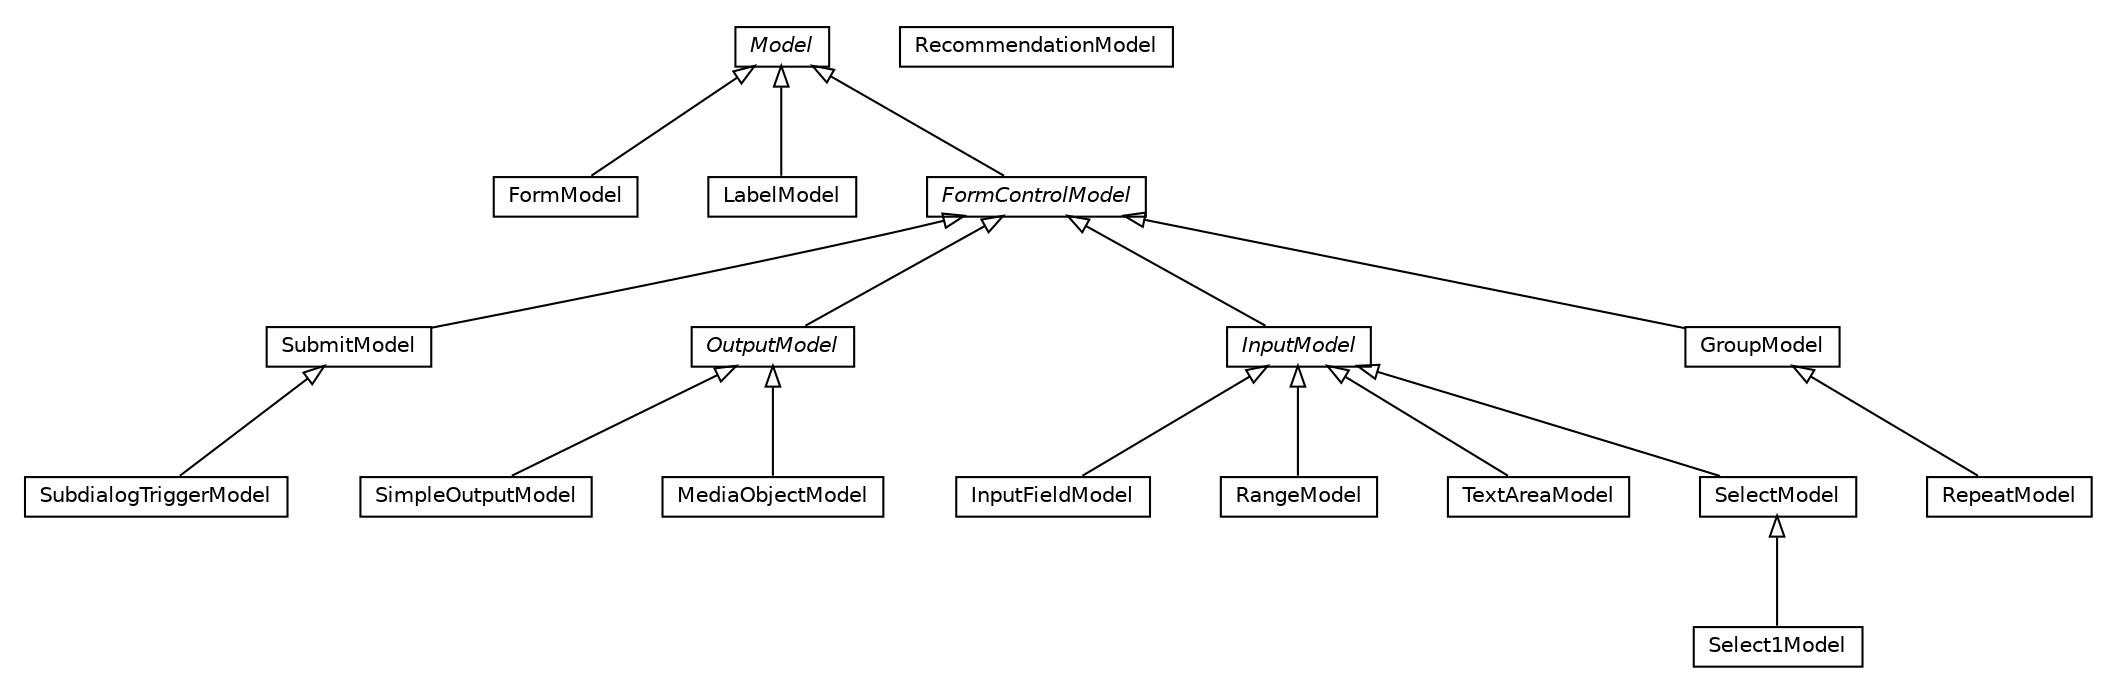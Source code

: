 #!/usr/local/bin/dot
#
# Class diagram 
# Generated by UMLGraph version R5_6-24-gf6e263 (http://www.umlgraph.org/)
#

digraph G {
	edge [fontname="Helvetica",fontsize=10,labelfontname="Helvetica",labelfontsize=10];
	node [fontname="Helvetica",fontsize=10,shape=plaintext];
	nodesep=0.25;
	ranksep=0.5;
	// org.universAAL.ui.ui.handler.web.html.model.SimpleOutputModel
	c1126752 [label=<<table title="org.universAAL.ui.ui.handler.web.html.model.SimpleOutputModel" border="0" cellborder="1" cellspacing="0" cellpadding="2" port="p" href="./SimpleOutputModel.html">
		<tr><td><table border="0" cellspacing="0" cellpadding="1">
<tr><td align="center" balign="center"> SimpleOutputModel </td></tr>
		</table></td></tr>
		</table>>, URL="./SimpleOutputModel.html", fontname="Helvetica", fontcolor="black", fontsize=10.0];
	// org.universAAL.ui.ui.handler.web.html.model.FormModel
	c1126753 [label=<<table title="org.universAAL.ui.ui.handler.web.html.model.FormModel" border="0" cellborder="1" cellspacing="0" cellpadding="2" port="p" href="./FormModel.html">
		<tr><td><table border="0" cellspacing="0" cellpadding="1">
<tr><td align="center" balign="center"> FormModel </td></tr>
		</table></td></tr>
		</table>>, URL="./FormModel.html", fontname="Helvetica", fontcolor="black", fontsize=10.0];
	// org.universAAL.ui.ui.handler.web.html.model.Model
	c1126754 [label=<<table title="org.universAAL.ui.ui.handler.web.html.model.Model" border="0" cellborder="1" cellspacing="0" cellpadding="2" port="p" href="./Model.html">
		<tr><td><table border="0" cellspacing="0" cellpadding="1">
<tr><td align="center" balign="center"><font face="Helvetica-Oblique"> Model </font></td></tr>
		</table></td></tr>
		</table>>, URL="./Model.html", fontname="Helvetica", fontcolor="black", fontsize=10.0];
	// org.universAAL.ui.ui.handler.web.html.model.InputFieldModel
	c1126755 [label=<<table title="org.universAAL.ui.ui.handler.web.html.model.InputFieldModel" border="0" cellborder="1" cellspacing="0" cellpadding="2" port="p" href="./InputFieldModel.html">
		<tr><td><table border="0" cellspacing="0" cellpadding="1">
<tr><td align="center" balign="center"> InputFieldModel </td></tr>
		</table></td></tr>
		</table>>, URL="./InputFieldModel.html", fontname="Helvetica", fontcolor="black", fontsize=10.0];
	// org.universAAL.ui.ui.handler.web.html.model.RangeModel
	c1126756 [label=<<table title="org.universAAL.ui.ui.handler.web.html.model.RangeModel" border="0" cellborder="1" cellspacing="0" cellpadding="2" port="p" href="./RangeModel.html">
		<tr><td><table border="0" cellspacing="0" cellpadding="1">
<tr><td align="center" balign="center"> RangeModel </td></tr>
		</table></td></tr>
		</table>>, URL="./RangeModel.html", fontname="Helvetica", fontcolor="black", fontsize=10.0];
	// org.universAAL.ui.ui.handler.web.html.model.RepeatModel
	c1126757 [label=<<table title="org.universAAL.ui.ui.handler.web.html.model.RepeatModel" border="0" cellborder="1" cellspacing="0" cellpadding="2" port="p" href="./RepeatModel.html">
		<tr><td><table border="0" cellspacing="0" cellpadding="1">
<tr><td align="center" balign="center"> RepeatModel </td></tr>
		</table></td></tr>
		</table>>, URL="./RepeatModel.html", fontname="Helvetica", fontcolor="black", fontsize=10.0];
	// org.universAAL.ui.ui.handler.web.html.model.TextAreaModel
	c1126758 [label=<<table title="org.universAAL.ui.ui.handler.web.html.model.TextAreaModel" border="0" cellborder="1" cellspacing="0" cellpadding="2" port="p" href="./TextAreaModel.html">
		<tr><td><table border="0" cellspacing="0" cellpadding="1">
<tr><td align="center" balign="center"> TextAreaModel </td></tr>
		</table></td></tr>
		</table>>, URL="./TextAreaModel.html", fontname="Helvetica", fontcolor="black", fontsize=10.0];
	// org.universAAL.ui.ui.handler.web.html.model.SelectModel
	c1126759 [label=<<table title="org.universAAL.ui.ui.handler.web.html.model.SelectModel" border="0" cellborder="1" cellspacing="0" cellpadding="2" port="p" href="./SelectModel.html">
		<tr><td><table border="0" cellspacing="0" cellpadding="1">
<tr><td align="center" balign="center"> SelectModel </td></tr>
		</table></td></tr>
		</table>>, URL="./SelectModel.html", fontname="Helvetica", fontcolor="black", fontsize=10.0];
	// org.universAAL.ui.ui.handler.web.html.model.SubmitModel
	c1126760 [label=<<table title="org.universAAL.ui.ui.handler.web.html.model.SubmitModel" border="0" cellborder="1" cellspacing="0" cellpadding="2" port="p" href="./SubmitModel.html">
		<tr><td><table border="0" cellspacing="0" cellpadding="1">
<tr><td align="center" balign="center"> SubmitModel </td></tr>
		</table></td></tr>
		</table>>, URL="./SubmitModel.html", fontname="Helvetica", fontcolor="black", fontsize=10.0];
	// org.universAAL.ui.ui.handler.web.html.model.LabelModel
	c1126761 [label=<<table title="org.universAAL.ui.ui.handler.web.html.model.LabelModel" border="0" cellborder="1" cellspacing="0" cellpadding="2" port="p" href="./LabelModel.html">
		<tr><td><table border="0" cellspacing="0" cellpadding="1">
<tr><td align="center" balign="center"> LabelModel </td></tr>
		</table></td></tr>
		</table>>, URL="./LabelModel.html", fontname="Helvetica", fontcolor="black", fontsize=10.0];
	// org.universAAL.ui.ui.handler.web.html.model.Select1Model
	c1126762 [label=<<table title="org.universAAL.ui.ui.handler.web.html.model.Select1Model" border="0" cellborder="1" cellspacing="0" cellpadding="2" port="p" href="./Select1Model.html">
		<tr><td><table border="0" cellspacing="0" cellpadding="1">
<tr><td align="center" balign="center"> Select1Model </td></tr>
		</table></td></tr>
		</table>>, URL="./Select1Model.html", fontname="Helvetica", fontcolor="black", fontsize=10.0];
	// org.universAAL.ui.ui.handler.web.html.model.SubdialogTriggerModel
	c1126763 [label=<<table title="org.universAAL.ui.ui.handler.web.html.model.SubdialogTriggerModel" border="0" cellborder="1" cellspacing="0" cellpadding="2" port="p" href="./SubdialogTriggerModel.html">
		<tr><td><table border="0" cellspacing="0" cellpadding="1">
<tr><td align="center" balign="center"> SubdialogTriggerModel </td></tr>
		</table></td></tr>
		</table>>, URL="./SubdialogTriggerModel.html", fontname="Helvetica", fontcolor="black", fontsize=10.0];
	// org.universAAL.ui.ui.handler.web.html.model.OutputModel
	c1126764 [label=<<table title="org.universAAL.ui.ui.handler.web.html.model.OutputModel" border="0" cellborder="1" cellspacing="0" cellpadding="2" port="p" href="./OutputModel.html">
		<tr><td><table border="0" cellspacing="0" cellpadding="1">
<tr><td align="center" balign="center"><font face="Helvetica-Oblique"> OutputModel </font></td></tr>
		</table></td></tr>
		</table>>, URL="./OutputModel.html", fontname="Helvetica", fontcolor="black", fontsize=10.0];
	// org.universAAL.ui.ui.handler.web.html.model.InputModel
	c1126765 [label=<<table title="org.universAAL.ui.ui.handler.web.html.model.InputModel" border="0" cellborder="1" cellspacing="0" cellpadding="2" port="p" href="./InputModel.html">
		<tr><td><table border="0" cellspacing="0" cellpadding="1">
<tr><td align="center" balign="center"><font face="Helvetica-Oblique"> InputModel </font></td></tr>
		</table></td></tr>
		</table>>, URL="./InputModel.html", fontname="Helvetica", fontcolor="black", fontsize=10.0];
	// org.universAAL.ui.ui.handler.web.html.model.FormControlModel
	c1126766 [label=<<table title="org.universAAL.ui.ui.handler.web.html.model.FormControlModel" border="0" cellborder="1" cellspacing="0" cellpadding="2" port="p" href="./FormControlModel.html">
		<tr><td><table border="0" cellspacing="0" cellpadding="1">
<tr><td align="center" balign="center"><font face="Helvetica-Oblique"> FormControlModel </font></td></tr>
		</table></td></tr>
		</table>>, URL="./FormControlModel.html", fontname="Helvetica", fontcolor="black", fontsize=10.0];
	// org.universAAL.ui.ui.handler.web.html.model.RecommendationModel
	c1126767 [label=<<table title="org.universAAL.ui.ui.handler.web.html.model.RecommendationModel" border="0" cellborder="1" cellspacing="0" cellpadding="2" port="p" href="./RecommendationModel.html">
		<tr><td><table border="0" cellspacing="0" cellpadding="1">
<tr><td align="center" balign="center"> RecommendationModel </td></tr>
		</table></td></tr>
		</table>>, URL="./RecommendationModel.html", fontname="Helvetica", fontcolor="black", fontsize=10.0];
	// org.universAAL.ui.ui.handler.web.html.model.MediaObjectModel
	c1126768 [label=<<table title="org.universAAL.ui.ui.handler.web.html.model.MediaObjectModel" border="0" cellborder="1" cellspacing="0" cellpadding="2" port="p" href="./MediaObjectModel.html">
		<tr><td><table border="0" cellspacing="0" cellpadding="1">
<tr><td align="center" balign="center"> MediaObjectModel </td></tr>
		</table></td></tr>
		</table>>, URL="./MediaObjectModel.html", fontname="Helvetica", fontcolor="black", fontsize=10.0];
	// org.universAAL.ui.ui.handler.web.html.model.GroupModel
	c1126769 [label=<<table title="org.universAAL.ui.ui.handler.web.html.model.GroupModel" border="0" cellborder="1" cellspacing="0" cellpadding="2" port="p" href="./GroupModel.html">
		<tr><td><table border="0" cellspacing="0" cellpadding="1">
<tr><td align="center" balign="center"> GroupModel </td></tr>
		</table></td></tr>
		</table>>, URL="./GroupModel.html", fontname="Helvetica", fontcolor="black", fontsize=10.0];
	//org.universAAL.ui.ui.handler.web.html.model.SimpleOutputModel extends org.universAAL.ui.ui.handler.web.html.model.OutputModel
	c1126764:p -> c1126752:p [dir=back,arrowtail=empty];
	//org.universAAL.ui.ui.handler.web.html.model.FormModel extends org.universAAL.ui.ui.handler.web.html.model.Model
	c1126754:p -> c1126753:p [dir=back,arrowtail=empty];
	//org.universAAL.ui.ui.handler.web.html.model.InputFieldModel extends org.universAAL.ui.ui.handler.web.html.model.InputModel
	c1126765:p -> c1126755:p [dir=back,arrowtail=empty];
	//org.universAAL.ui.ui.handler.web.html.model.RangeModel extends org.universAAL.ui.ui.handler.web.html.model.InputModel
	c1126765:p -> c1126756:p [dir=back,arrowtail=empty];
	//org.universAAL.ui.ui.handler.web.html.model.RepeatModel extends org.universAAL.ui.ui.handler.web.html.model.GroupModel
	c1126769:p -> c1126757:p [dir=back,arrowtail=empty];
	//org.universAAL.ui.ui.handler.web.html.model.TextAreaModel extends org.universAAL.ui.ui.handler.web.html.model.InputModel
	c1126765:p -> c1126758:p [dir=back,arrowtail=empty];
	//org.universAAL.ui.ui.handler.web.html.model.SelectModel extends org.universAAL.ui.ui.handler.web.html.model.InputModel
	c1126765:p -> c1126759:p [dir=back,arrowtail=empty];
	//org.universAAL.ui.ui.handler.web.html.model.SubmitModel extends org.universAAL.ui.ui.handler.web.html.model.FormControlModel
	c1126766:p -> c1126760:p [dir=back,arrowtail=empty];
	//org.universAAL.ui.ui.handler.web.html.model.LabelModel extends org.universAAL.ui.ui.handler.web.html.model.Model
	c1126754:p -> c1126761:p [dir=back,arrowtail=empty];
	//org.universAAL.ui.ui.handler.web.html.model.Select1Model extends org.universAAL.ui.ui.handler.web.html.model.SelectModel
	c1126759:p -> c1126762:p [dir=back,arrowtail=empty];
	//org.universAAL.ui.ui.handler.web.html.model.SubdialogTriggerModel extends org.universAAL.ui.ui.handler.web.html.model.SubmitModel
	c1126760:p -> c1126763:p [dir=back,arrowtail=empty];
	//org.universAAL.ui.ui.handler.web.html.model.OutputModel extends org.universAAL.ui.ui.handler.web.html.model.FormControlModel
	c1126766:p -> c1126764:p [dir=back,arrowtail=empty];
	//org.universAAL.ui.ui.handler.web.html.model.InputModel extends org.universAAL.ui.ui.handler.web.html.model.FormControlModel
	c1126766:p -> c1126765:p [dir=back,arrowtail=empty];
	//org.universAAL.ui.ui.handler.web.html.model.FormControlModel extends org.universAAL.ui.ui.handler.web.html.model.Model
	c1126754:p -> c1126766:p [dir=back,arrowtail=empty];
	//org.universAAL.ui.ui.handler.web.html.model.MediaObjectModel extends org.universAAL.ui.ui.handler.web.html.model.OutputModel
	c1126764:p -> c1126768:p [dir=back,arrowtail=empty];
	//org.universAAL.ui.ui.handler.web.html.model.GroupModel extends org.universAAL.ui.ui.handler.web.html.model.FormControlModel
	c1126766:p -> c1126769:p [dir=back,arrowtail=empty];
}

